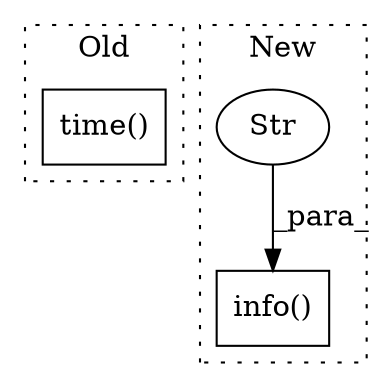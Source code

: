 digraph G {
subgraph cluster0 {
1 [label="time()" a="75" s="8729" l="11" shape="box"];
label = "Old";
style="dotted";
}
subgraph cluster1 {
2 [label="info()" a="75" s="12271,12312" l="12,1" shape="box"];
3 [label="Str" a="66" s="12283" l="17" shape="ellipse"];
label = "New";
style="dotted";
}
3 -> 2 [label="_para_"];
}